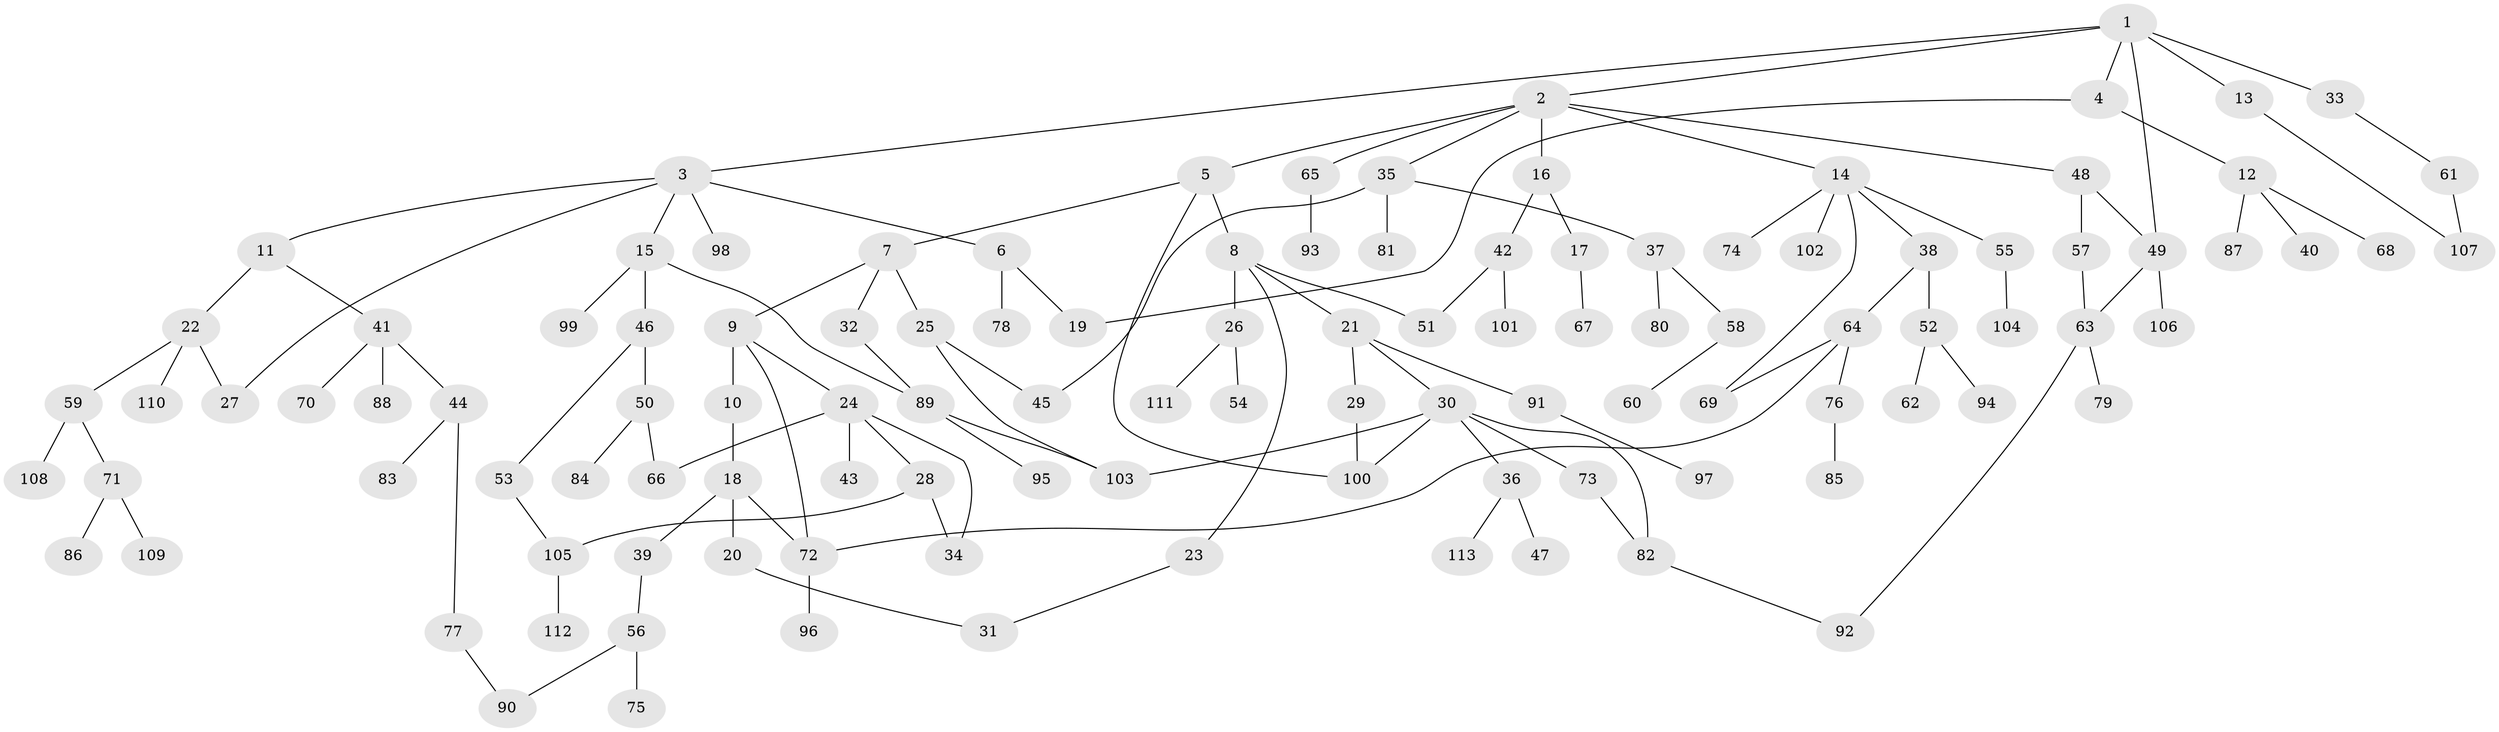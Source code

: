 // coarse degree distribution, {6: 0.038461538461538464, 7: 0.01282051282051282, 5: 0.10256410256410256, 2: 0.21794871794871795, 4: 0.15384615384615385, 1: 0.4230769230769231, 3: 0.05128205128205128}
// Generated by graph-tools (version 1.1) at 2025/41/03/06/25 10:41:30]
// undirected, 113 vertices, 134 edges
graph export_dot {
graph [start="1"]
  node [color=gray90,style=filled];
  1;
  2;
  3;
  4;
  5;
  6;
  7;
  8;
  9;
  10;
  11;
  12;
  13;
  14;
  15;
  16;
  17;
  18;
  19;
  20;
  21;
  22;
  23;
  24;
  25;
  26;
  27;
  28;
  29;
  30;
  31;
  32;
  33;
  34;
  35;
  36;
  37;
  38;
  39;
  40;
  41;
  42;
  43;
  44;
  45;
  46;
  47;
  48;
  49;
  50;
  51;
  52;
  53;
  54;
  55;
  56;
  57;
  58;
  59;
  60;
  61;
  62;
  63;
  64;
  65;
  66;
  67;
  68;
  69;
  70;
  71;
  72;
  73;
  74;
  75;
  76;
  77;
  78;
  79;
  80;
  81;
  82;
  83;
  84;
  85;
  86;
  87;
  88;
  89;
  90;
  91;
  92;
  93;
  94;
  95;
  96;
  97;
  98;
  99;
  100;
  101;
  102;
  103;
  104;
  105;
  106;
  107;
  108;
  109;
  110;
  111;
  112;
  113;
  1 -- 2;
  1 -- 3;
  1 -- 4;
  1 -- 13;
  1 -- 33;
  1 -- 49;
  2 -- 5;
  2 -- 14;
  2 -- 16;
  2 -- 35;
  2 -- 48;
  2 -- 65;
  3 -- 6;
  3 -- 11;
  3 -- 15;
  3 -- 27;
  3 -- 98;
  4 -- 12;
  4 -- 19;
  5 -- 7;
  5 -- 8;
  5 -- 100;
  6 -- 19;
  6 -- 78;
  7 -- 9;
  7 -- 25;
  7 -- 32;
  8 -- 21;
  8 -- 23;
  8 -- 26;
  8 -- 51;
  9 -- 10;
  9 -- 24;
  9 -- 72;
  10 -- 18;
  11 -- 22;
  11 -- 41;
  12 -- 40;
  12 -- 68;
  12 -- 87;
  13 -- 107;
  14 -- 38;
  14 -- 55;
  14 -- 74;
  14 -- 102;
  14 -- 69;
  15 -- 46;
  15 -- 89;
  15 -- 99;
  16 -- 17;
  16 -- 42;
  17 -- 67;
  18 -- 20;
  18 -- 39;
  18 -- 72;
  20 -- 31;
  21 -- 29;
  21 -- 30;
  21 -- 91;
  22 -- 59;
  22 -- 110;
  22 -- 27;
  23 -- 31;
  24 -- 28;
  24 -- 43;
  24 -- 34;
  24 -- 66;
  25 -- 45;
  25 -- 103;
  26 -- 54;
  26 -- 111;
  28 -- 34;
  28 -- 105;
  29 -- 100;
  30 -- 36;
  30 -- 73;
  30 -- 82;
  30 -- 100;
  30 -- 103;
  32 -- 89;
  33 -- 61;
  35 -- 37;
  35 -- 81;
  35 -- 45;
  36 -- 47;
  36 -- 113;
  37 -- 58;
  37 -- 80;
  38 -- 52;
  38 -- 64;
  39 -- 56;
  41 -- 44;
  41 -- 70;
  41 -- 88;
  42 -- 51;
  42 -- 101;
  44 -- 77;
  44 -- 83;
  46 -- 50;
  46 -- 53;
  48 -- 49;
  48 -- 57;
  49 -- 63;
  49 -- 106;
  50 -- 66;
  50 -- 84;
  52 -- 62;
  52 -- 94;
  53 -- 105;
  55 -- 104;
  56 -- 75;
  56 -- 90;
  57 -- 63;
  58 -- 60;
  59 -- 71;
  59 -- 108;
  61 -- 107;
  63 -- 79;
  63 -- 92;
  64 -- 69;
  64 -- 72;
  64 -- 76;
  65 -- 93;
  71 -- 86;
  71 -- 109;
  72 -- 96;
  73 -- 82;
  76 -- 85;
  77 -- 90;
  82 -- 92;
  89 -- 95;
  89 -- 103;
  91 -- 97;
  105 -- 112;
}
